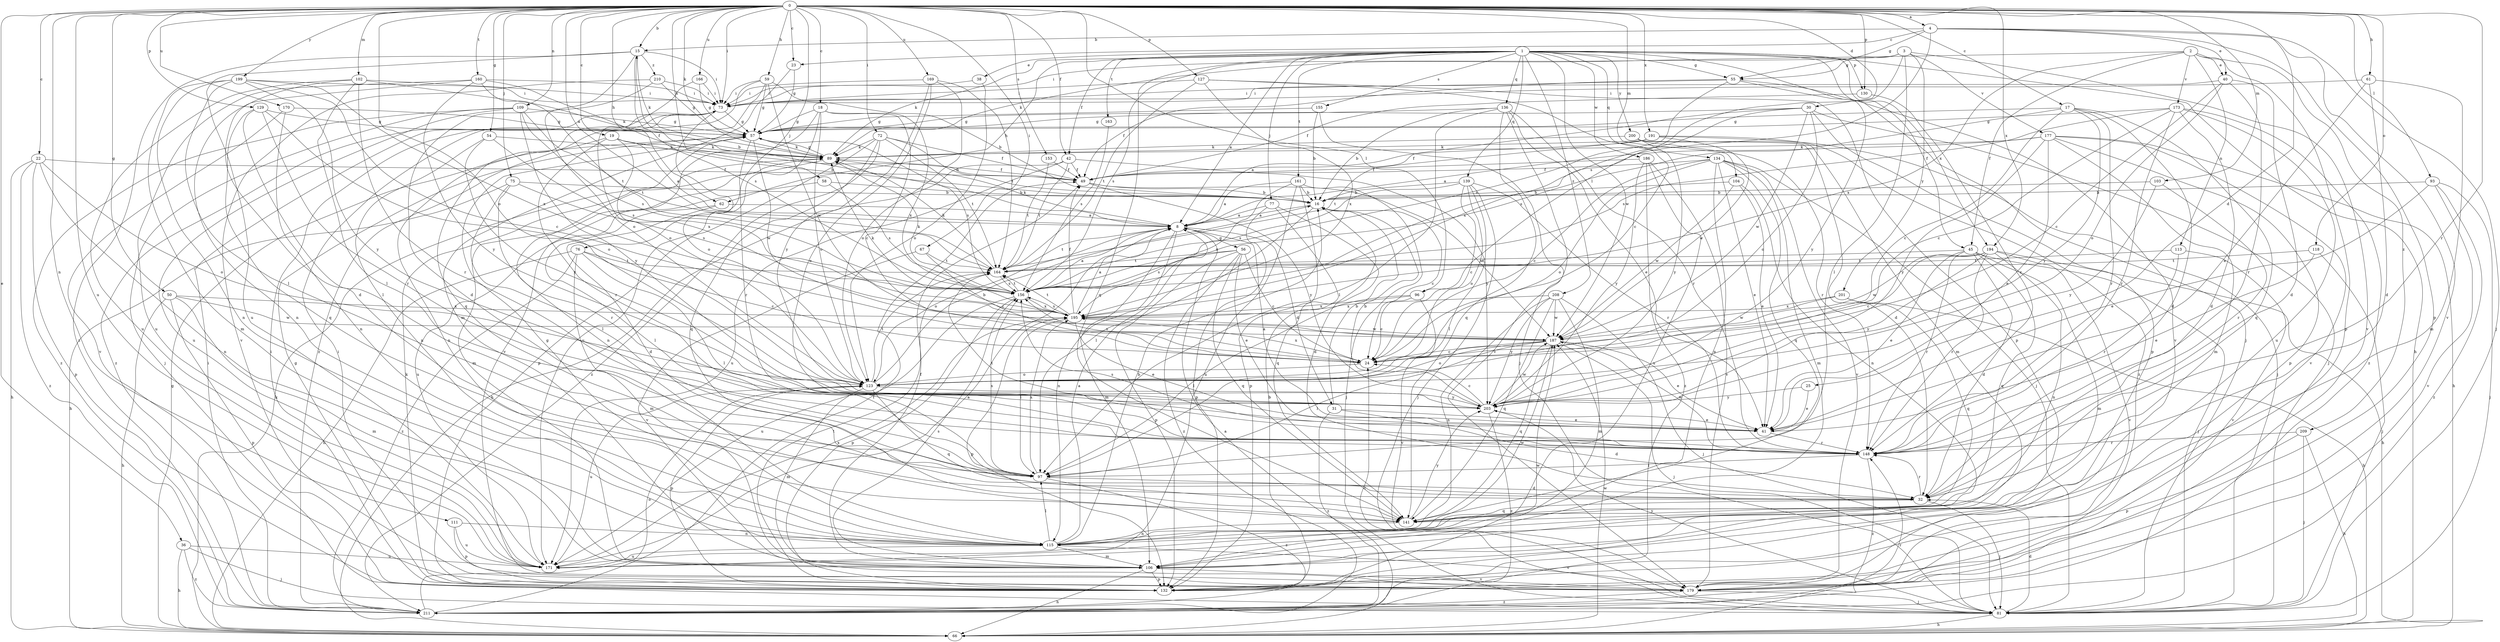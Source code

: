 strict digraph  {
0;
1;
2;
3;
4;
8;
15;
16;
17;
18;
19;
22;
23;
24;
25;
30;
31;
32;
36;
38;
40;
41;
42;
45;
49;
50;
54;
55;
56;
57;
58;
59;
61;
62;
66;
67;
72;
73;
75;
76;
77;
81;
89;
93;
96;
97;
102;
103;
104;
106;
109;
111;
113;
115;
118;
123;
127;
129;
130;
132;
134;
136;
139;
141;
148;
153;
155;
156;
160;
161;
163;
164;
166;
169;
170;
171;
173;
177;
179;
186;
187;
191;
194;
195;
199;
200;
201;
203;
208;
209;
210;
211;
0 -> 4  [label=a];
0 -> 8  [label=a];
0 -> 15  [label=b];
0 -> 17  [label=c];
0 -> 18  [label=c];
0 -> 19  [label=c];
0 -> 22  [label=c];
0 -> 23  [label=c];
0 -> 25  [label=d];
0 -> 30  [label=d];
0 -> 36  [label=e];
0 -> 42  [label=f];
0 -> 50  [label=g];
0 -> 54  [label=g];
0 -> 58  [label=h];
0 -> 59  [label=h];
0 -> 61  [label=h];
0 -> 62  [label=h];
0 -> 67  [label=i];
0 -> 72  [label=i];
0 -> 73  [label=i];
0 -> 75  [label=j];
0 -> 76  [label=j];
0 -> 89  [label=k];
0 -> 93  [label=l];
0 -> 96  [label=l];
0 -> 102  [label=m];
0 -> 103  [label=m];
0 -> 104  [label=m];
0 -> 109  [label=n];
0 -> 111  [label=n];
0 -> 118  [label=o];
0 -> 123  [label=o];
0 -> 127  [label=p];
0 -> 129  [label=p];
0 -> 130  [label=p];
0 -> 148  [label=r];
0 -> 153  [label=s];
0 -> 160  [label=t];
0 -> 166  [label=u];
0 -> 169  [label=u];
0 -> 170  [label=u];
0 -> 171  [label=u];
0 -> 191  [label=x];
0 -> 194  [label=x];
0 -> 199  [label=y];
1 -> 8  [label=a];
1 -> 38  [label=e];
1 -> 42  [label=f];
1 -> 45  [label=f];
1 -> 55  [label=g];
1 -> 62  [label=h];
1 -> 66  [label=h];
1 -> 77  [label=j];
1 -> 81  [label=j];
1 -> 89  [label=k];
1 -> 130  [label=p];
1 -> 134  [label=q];
1 -> 136  [label=q];
1 -> 139  [label=q];
1 -> 141  [label=q];
1 -> 155  [label=s];
1 -> 156  [label=s];
1 -> 161  [label=t];
1 -> 163  [label=t];
1 -> 186  [label=w];
1 -> 187  [label=w];
1 -> 194  [label=x];
1 -> 200  [label=y];
1 -> 208  [label=z];
2 -> 40  [label=e];
2 -> 45  [label=f];
2 -> 73  [label=i];
2 -> 113  [label=n];
2 -> 132  [label=p];
2 -> 173  [label=v];
2 -> 195  [label=x];
2 -> 209  [label=z];
3 -> 55  [label=g];
3 -> 89  [label=k];
3 -> 96  [label=l];
3 -> 97  [label=l];
3 -> 177  [label=v];
3 -> 179  [label=v];
3 -> 201  [label=y];
4 -> 15  [label=b];
4 -> 23  [label=c];
4 -> 40  [label=e];
4 -> 55  [label=g];
4 -> 81  [label=j];
4 -> 132  [label=p];
4 -> 156  [label=s];
4 -> 179  [label=v];
8 -> 15  [label=b];
8 -> 31  [label=d];
8 -> 56  [label=g];
8 -> 89  [label=k];
8 -> 106  [label=m];
8 -> 115  [label=n];
8 -> 123  [label=o];
8 -> 164  [label=t];
15 -> 73  [label=i];
15 -> 89  [label=k];
15 -> 123  [label=o];
15 -> 156  [label=s];
15 -> 171  [label=u];
15 -> 210  [label=z];
15 -> 211  [label=z];
16 -> 8  [label=a];
16 -> 24  [label=c];
16 -> 97  [label=l];
17 -> 24  [label=c];
17 -> 32  [label=d];
17 -> 57  [label=g];
17 -> 141  [label=q];
17 -> 148  [label=r];
17 -> 156  [label=s];
17 -> 203  [label=y];
18 -> 24  [label=c];
18 -> 57  [label=g];
18 -> 123  [label=o];
18 -> 171  [label=u];
18 -> 179  [label=v];
18 -> 195  [label=x];
19 -> 8  [label=a];
19 -> 16  [label=b];
19 -> 89  [label=k];
19 -> 115  [label=n];
19 -> 148  [label=r];
19 -> 195  [label=x];
22 -> 49  [label=f];
22 -> 66  [label=h];
22 -> 115  [label=n];
22 -> 123  [label=o];
22 -> 132  [label=p];
22 -> 211  [label=z];
23 -> 57  [label=g];
23 -> 106  [label=m];
24 -> 123  [label=o];
24 -> 156  [label=s];
24 -> 195  [label=x];
25 -> 41  [label=e];
25 -> 203  [label=y];
30 -> 8  [label=a];
30 -> 57  [label=g];
30 -> 81  [label=j];
30 -> 123  [label=o];
30 -> 132  [label=p];
30 -> 187  [label=w];
30 -> 195  [label=x];
31 -> 16  [label=b];
31 -> 32  [label=d];
31 -> 41  [label=e];
31 -> 211  [label=z];
32 -> 81  [label=j];
32 -> 141  [label=q];
32 -> 148  [label=r];
36 -> 66  [label=h];
36 -> 81  [label=j];
36 -> 171  [label=u];
36 -> 211  [label=z];
38 -> 73  [label=i];
38 -> 123  [label=o];
40 -> 24  [label=c];
40 -> 32  [label=d];
40 -> 73  [label=i];
40 -> 123  [label=o];
40 -> 148  [label=r];
41 -> 8  [label=a];
41 -> 148  [label=r];
42 -> 49  [label=f];
42 -> 66  [label=h];
42 -> 164  [label=t];
42 -> 171  [label=u];
42 -> 203  [label=y];
45 -> 32  [label=d];
45 -> 41  [label=e];
45 -> 81  [label=j];
45 -> 106  [label=m];
45 -> 141  [label=q];
45 -> 148  [label=r];
45 -> 164  [label=t];
49 -> 16  [label=b];
49 -> 187  [label=w];
49 -> 203  [label=y];
50 -> 66  [label=h];
50 -> 106  [label=m];
50 -> 132  [label=p];
50 -> 187  [label=w];
50 -> 195  [label=x];
54 -> 89  [label=k];
54 -> 115  [label=n];
54 -> 156  [label=s];
54 -> 203  [label=y];
55 -> 49  [label=f];
55 -> 73  [label=i];
55 -> 156  [label=s];
55 -> 179  [label=v];
55 -> 203  [label=y];
56 -> 24  [label=c];
56 -> 41  [label=e];
56 -> 132  [label=p];
56 -> 141  [label=q];
56 -> 156  [label=s];
56 -> 164  [label=t];
56 -> 211  [label=z];
57 -> 89  [label=k];
57 -> 115  [label=n];
57 -> 148  [label=r];
57 -> 156  [label=s];
57 -> 187  [label=w];
58 -> 16  [label=b];
58 -> 156  [label=s];
58 -> 171  [label=u];
59 -> 16  [label=b];
59 -> 57  [label=g];
59 -> 73  [label=i];
59 -> 141  [label=q];
59 -> 187  [label=w];
59 -> 211  [label=z];
61 -> 32  [label=d];
61 -> 41  [label=e];
61 -> 73  [label=i];
61 -> 106  [label=m];
62 -> 8  [label=a];
62 -> 32  [label=d];
62 -> 97  [label=l];
66 -> 8  [label=a];
66 -> 57  [label=g];
66 -> 89  [label=k];
66 -> 148  [label=r];
66 -> 187  [label=w];
67 -> 24  [label=c];
67 -> 164  [label=t];
67 -> 179  [label=v];
72 -> 16  [label=b];
72 -> 49  [label=f];
72 -> 89  [label=k];
72 -> 132  [label=p];
72 -> 141  [label=q];
72 -> 164  [label=t];
72 -> 211  [label=z];
73 -> 57  [label=g];
73 -> 123  [label=o];
73 -> 211  [label=z];
75 -> 16  [label=b];
75 -> 66  [label=h];
75 -> 97  [label=l];
75 -> 148  [label=r];
75 -> 156  [label=s];
76 -> 24  [label=c];
76 -> 66  [label=h];
76 -> 97  [label=l];
76 -> 106  [label=m];
76 -> 164  [label=t];
76 -> 211  [label=z];
77 -> 8  [label=a];
77 -> 32  [label=d];
77 -> 132  [label=p];
77 -> 141  [label=q];
81 -> 24  [label=c];
81 -> 32  [label=d];
81 -> 66  [label=h];
81 -> 203  [label=y];
89 -> 49  [label=f];
89 -> 57  [label=g];
89 -> 106  [label=m];
93 -> 16  [label=b];
93 -> 41  [label=e];
93 -> 81  [label=j];
93 -> 179  [label=v];
93 -> 211  [label=z];
96 -> 24  [label=c];
96 -> 97  [label=l];
96 -> 179  [label=v];
96 -> 195  [label=x];
97 -> 32  [label=d];
97 -> 156  [label=s];
97 -> 195  [label=x];
97 -> 211  [label=z];
102 -> 32  [label=d];
102 -> 73  [label=i];
102 -> 89  [label=k];
102 -> 97  [label=l];
102 -> 148  [label=r];
102 -> 171  [label=u];
103 -> 16  [label=b];
103 -> 148  [label=r];
103 -> 203  [label=y];
104 -> 16  [label=b];
104 -> 41  [label=e];
104 -> 115  [label=n];
104 -> 187  [label=w];
106 -> 49  [label=f];
106 -> 66  [label=h];
106 -> 132  [label=p];
106 -> 156  [label=s];
106 -> 179  [label=v];
109 -> 57  [label=g];
109 -> 81  [label=j];
109 -> 156  [label=s];
109 -> 164  [label=t];
109 -> 171  [label=u];
109 -> 203  [label=y];
109 -> 211  [label=z];
111 -> 115  [label=n];
111 -> 132  [label=p];
111 -> 171  [label=u];
113 -> 148  [label=r];
113 -> 164  [label=t];
113 -> 179  [label=v];
115 -> 8  [label=a];
115 -> 16  [label=b];
115 -> 57  [label=g];
115 -> 97  [label=l];
115 -> 106  [label=m];
115 -> 171  [label=u];
115 -> 179  [label=v];
115 -> 187  [label=w];
118 -> 41  [label=e];
118 -> 81  [label=j];
118 -> 164  [label=t];
123 -> 16  [label=b];
123 -> 106  [label=m];
123 -> 132  [label=p];
123 -> 141  [label=q];
123 -> 164  [label=t];
123 -> 171  [label=u];
123 -> 203  [label=y];
127 -> 24  [label=c];
127 -> 73  [label=i];
127 -> 132  [label=p];
127 -> 164  [label=t];
127 -> 195  [label=x];
129 -> 57  [label=g];
129 -> 97  [label=l];
129 -> 123  [label=o];
129 -> 141  [label=q];
129 -> 148  [label=r];
130 -> 49  [label=f];
130 -> 148  [label=r];
132 -> 16  [label=b];
132 -> 57  [label=g];
132 -> 73  [label=i];
132 -> 89  [label=k];
132 -> 164  [label=t];
132 -> 187  [label=w];
134 -> 24  [label=c];
134 -> 41  [label=e];
134 -> 49  [label=f];
134 -> 81  [label=j];
134 -> 106  [label=m];
134 -> 115  [label=n];
134 -> 123  [label=o];
134 -> 141  [label=q];
134 -> 179  [label=v];
136 -> 16  [label=b];
136 -> 41  [label=e];
136 -> 57  [label=g];
136 -> 97  [label=l];
136 -> 141  [label=q];
136 -> 148  [label=r];
136 -> 179  [label=v];
139 -> 16  [label=b];
139 -> 24  [label=c];
139 -> 81  [label=j];
139 -> 97  [label=l];
139 -> 123  [label=o];
139 -> 148  [label=r];
139 -> 156  [label=s];
141 -> 115  [label=n];
141 -> 203  [label=y];
148 -> 97  [label=l];
148 -> 156  [label=s];
148 -> 164  [label=t];
148 -> 187  [label=w];
148 -> 211  [label=z];
153 -> 49  [label=f];
153 -> 164  [label=t];
155 -> 16  [label=b];
155 -> 57  [label=g];
155 -> 81  [label=j];
156 -> 8  [label=a];
156 -> 89  [label=k];
156 -> 132  [label=p];
156 -> 164  [label=t];
156 -> 171  [label=u];
156 -> 195  [label=x];
160 -> 49  [label=f];
160 -> 73  [label=i];
160 -> 115  [label=n];
160 -> 164  [label=t];
160 -> 171  [label=u];
160 -> 203  [label=y];
161 -> 8  [label=a];
161 -> 16  [label=b];
161 -> 81  [label=j];
161 -> 132  [label=p];
161 -> 171  [label=u];
161 -> 195  [label=x];
163 -> 156  [label=s];
164 -> 89  [label=k];
164 -> 156  [label=s];
166 -> 57  [label=g];
166 -> 73  [label=i];
166 -> 123  [label=o];
169 -> 41  [label=e];
169 -> 73  [label=i];
169 -> 123  [label=o];
169 -> 164  [label=t];
169 -> 203  [label=y];
170 -> 57  [label=g];
170 -> 115  [label=n];
170 -> 179  [label=v];
171 -> 8  [label=a];
171 -> 195  [label=x];
173 -> 24  [label=c];
173 -> 32  [label=d];
173 -> 57  [label=g];
173 -> 148  [label=r];
173 -> 156  [label=s];
173 -> 171  [label=u];
173 -> 211  [label=z];
177 -> 8  [label=a];
177 -> 41  [label=e];
177 -> 66  [label=h];
177 -> 89  [label=k];
177 -> 106  [label=m];
177 -> 132  [label=p];
177 -> 179  [label=v];
177 -> 203  [label=y];
179 -> 73  [label=i];
179 -> 81  [label=j];
179 -> 211  [label=z];
186 -> 49  [label=f];
186 -> 171  [label=u];
186 -> 179  [label=v];
186 -> 203  [label=y];
186 -> 211  [label=z];
187 -> 24  [label=c];
187 -> 41  [label=e];
187 -> 81  [label=j];
187 -> 97  [label=l];
187 -> 123  [label=o];
187 -> 141  [label=q];
191 -> 49  [label=f];
191 -> 81  [label=j];
191 -> 89  [label=k];
191 -> 164  [label=t];
191 -> 187  [label=w];
191 -> 211  [label=z];
194 -> 24  [label=c];
194 -> 66  [label=h];
194 -> 115  [label=n];
194 -> 148  [label=r];
194 -> 164  [label=t];
194 -> 179  [label=v];
194 -> 187  [label=w];
194 -> 203  [label=y];
195 -> 8  [label=a];
195 -> 41  [label=e];
195 -> 49  [label=f];
195 -> 89  [label=k];
195 -> 97  [label=l];
195 -> 132  [label=p];
195 -> 156  [label=s];
195 -> 164  [label=t];
195 -> 187  [label=w];
199 -> 24  [label=c];
199 -> 73  [label=i];
199 -> 97  [label=l];
199 -> 106  [label=m];
199 -> 115  [label=n];
199 -> 195  [label=x];
199 -> 203  [label=y];
200 -> 32  [label=d];
200 -> 89  [label=k];
200 -> 106  [label=m];
200 -> 148  [label=r];
200 -> 203  [label=y];
201 -> 66  [label=h];
201 -> 141  [label=q];
201 -> 187  [label=w];
201 -> 195  [label=x];
203 -> 16  [label=b];
203 -> 24  [label=c];
203 -> 41  [label=e];
203 -> 187  [label=w];
203 -> 211  [label=z];
208 -> 81  [label=j];
208 -> 106  [label=m];
208 -> 115  [label=n];
208 -> 141  [label=q];
208 -> 187  [label=w];
208 -> 195  [label=x];
208 -> 203  [label=y];
209 -> 66  [label=h];
209 -> 81  [label=j];
209 -> 132  [label=p];
209 -> 148  [label=r];
210 -> 32  [label=d];
210 -> 57  [label=g];
210 -> 73  [label=i];
210 -> 179  [label=v];
211 -> 49  [label=f];
211 -> 73  [label=i];
211 -> 123  [label=o];
}
